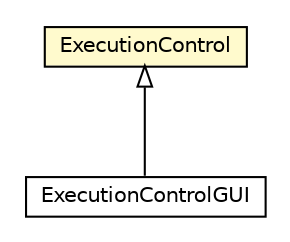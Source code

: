 #!/usr/local/bin/dot
#
# Class diagram 
# Generated by UMLGraph version R5_6 (http://www.umlgraph.org/)
#

digraph G {
	edge [fontname="Helvetica",fontsize=10,labelfontname="Helvetica",labelfontsize=10];
	node [fontname="Helvetica",fontsize=10,shape=plaintext];
	nodesep=0.25;
	ranksep=0.5;
	// jason.control.ExecutionControlGUI
	c27855 [label=<<table title="jason.control.ExecutionControlGUI" border="0" cellborder="1" cellspacing="0" cellpadding="2" port="p" href="./ExecutionControlGUI.html">
		<tr><td><table border="0" cellspacing="0" cellpadding="1">
<tr><td align="center" balign="center"> ExecutionControlGUI </td></tr>
		</table></td></tr>
		</table>>, URL="./ExecutionControlGUI.html", fontname="Helvetica", fontcolor="black", fontsize=10.0];
	// jason.control.ExecutionControl
	c27856 [label=<<table title="jason.control.ExecutionControl" border="0" cellborder="1" cellspacing="0" cellpadding="2" port="p" bgcolor="lemonChiffon" href="./ExecutionControl.html">
		<tr><td><table border="0" cellspacing="0" cellpadding="1">
<tr><td align="center" balign="center"> ExecutionControl </td></tr>
		</table></td></tr>
		</table>>, URL="./ExecutionControl.html", fontname="Helvetica", fontcolor="black", fontsize=10.0];
	//jason.control.ExecutionControlGUI extends jason.control.ExecutionControl
	c27856:p -> c27855:p [dir=back,arrowtail=empty];
}

